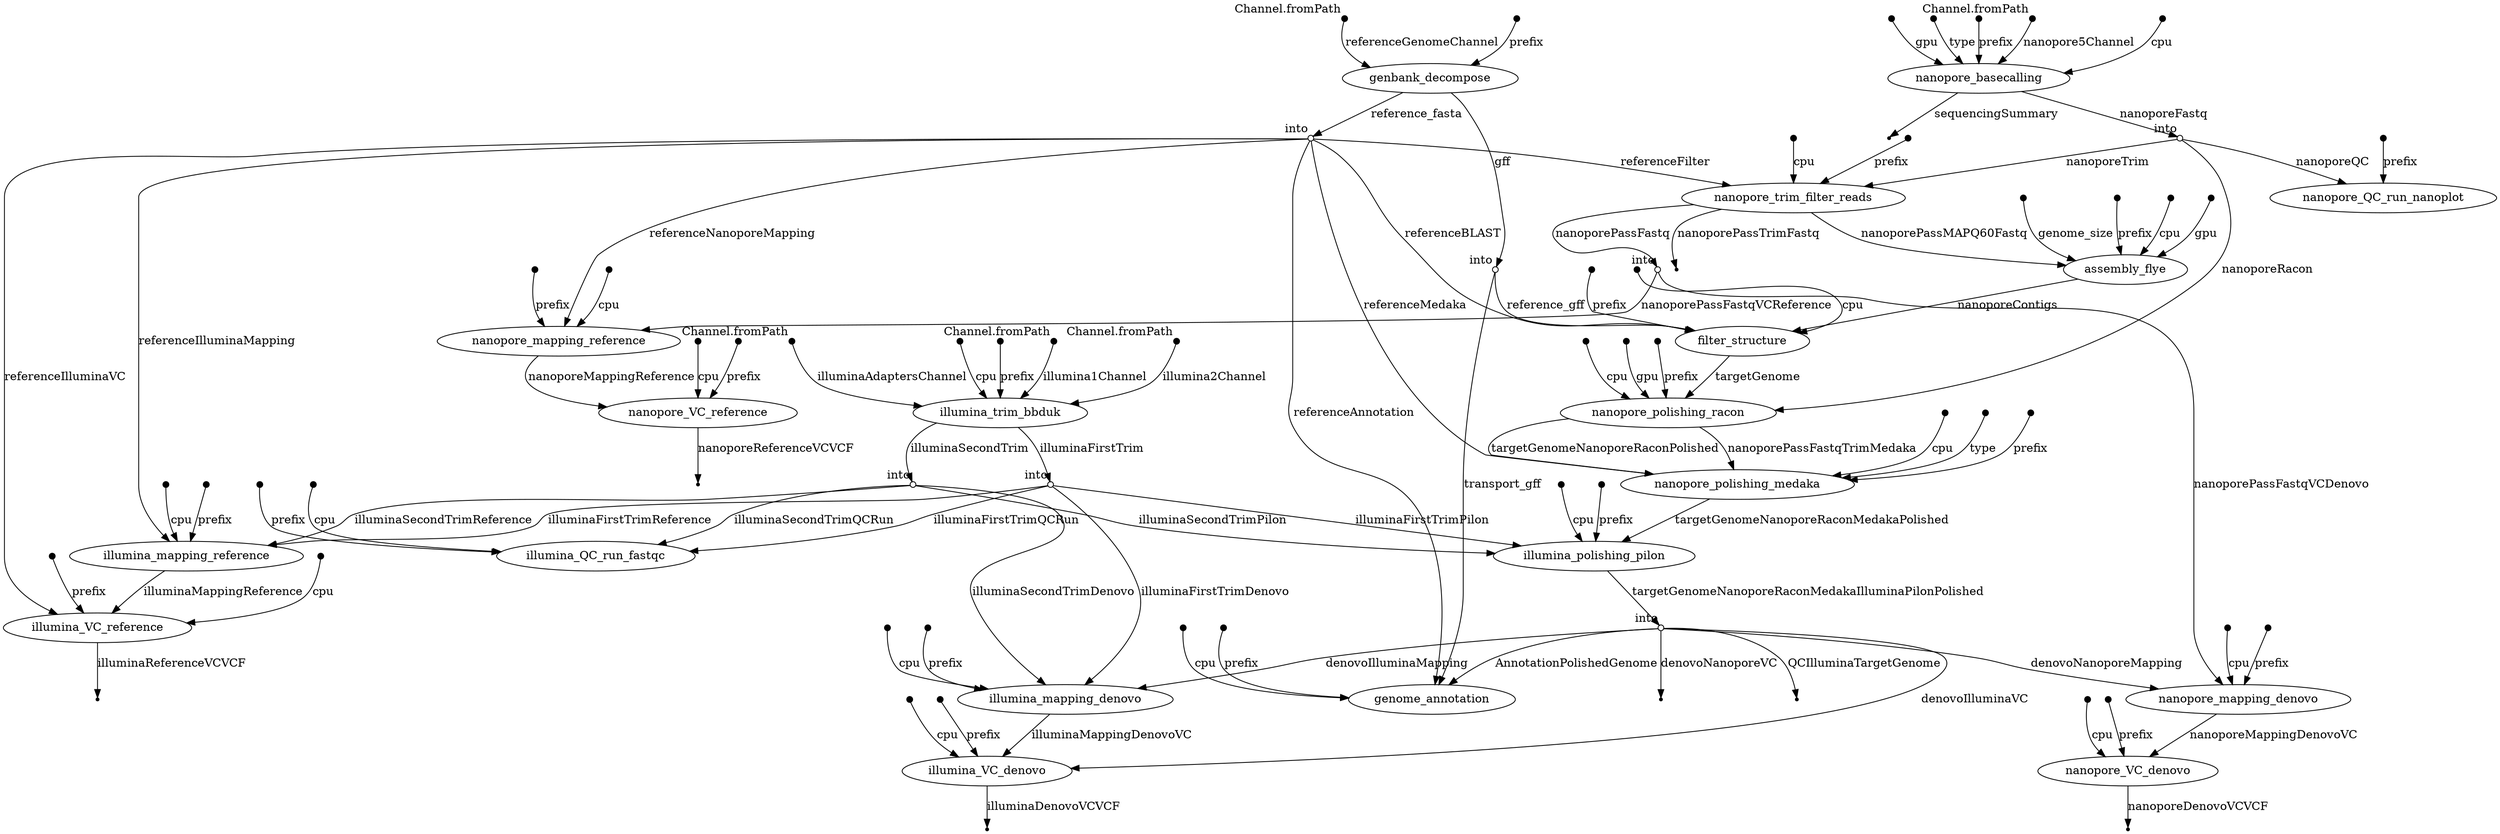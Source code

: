 digraph "dag" {
p0 [shape=point,label="",fixedsize=true,width=0.1,xlabel="Channel.fromPath"];
p13 [label="nanopore_basecalling"];
p0 -> p13 [label="nanopore5Channel"];

p1 [shape=point,label="",fixedsize=true,width=0.1,xlabel="Channel.fromPath"];
p25 [label="illumina_trim_bbduk"];
p1 -> p25 [label="illumina1Channel"];

p2 [shape=point,label="",fixedsize=true,width=0.1,xlabel="Channel.fromPath"];
p25 [label="illumina_trim_bbduk"];
p2 -> p25 [label="illumina2Channel"];

p3 [shape=point,label="",fixedsize=true,width=0.1,xlabel="Channel.fromPath"];
p25 [label="illumina_trim_bbduk"];
p3 -> p25 [label="illuminaAdaptersChannel"];

p4 [shape=point,label="",fixedsize=true,width=0.1,xlabel="Channel.fromPath"];
p6 [label="genbank_decompose"];
p4 -> p6 [label="referenceGenomeChannel"];

p5 [shape=point,label="",fixedsize=true,width=0.1];
p6 [label="genbank_decompose"];
p5 -> p6 [label="prefix"];

p6 [label="genbank_decompose"];
p7 [shape=circle,label="",fixedsize=true,width=0.1,xlabel="into"];
p6 -> p7 [label="reference_fasta"];

p6 [label="genbank_decompose"];
p8 [shape=circle,label="",fixedsize=true,width=0.1,xlabel="into"];
p6 -> p8 [label="gff"];

p7 [shape=circle,label="",fixedsize=true,width=0.1,xlabel="into"];
p38 [label="filter_structure"];
p7 -> p38 [label="referenceBLAST"];

p7 [shape=circle,label="",fixedsize=true,width=0.1,xlabel="into"];
p58 [label="illumina_mapping_reference"];
p7 -> p58 [label="referenceIlluminaMapping"];

p7 [shape=circle,label="",fixedsize=true,width=0.1,xlabel="into"];
p64 [label="illumina_VC_reference"];
p7 -> p64 [label="referenceIlluminaVC"];

p7 [shape=circle,label="",fixedsize=true,width=0.1,xlabel="into"];
p72 [label="nanopore_mapping_reference"];
p7 -> p72 [label="referenceNanoporeMapping"];

p7 [shape=circle,label="",fixedsize=true,width=0.1,xlabel="into"];
p20 [label="nanopore_trim_filter_reads"];
p7 -> p20 [label="referenceFilter"];

p7 [shape=circle,label="",fixedsize=true,width=0.1,xlabel="into"];
p55 [label="genome_annotation"];
p7 -> p55 [label="referenceAnnotation"];

p7 [shape=circle,label="",fixedsize=true,width=0.1,xlabel="into"];
p46 [label="nanopore_polishing_medaka"];
p7 -> p46 [label="referenceMedaka"];

p8 [shape=circle,label="",fixedsize=true,width=0.1,xlabel="into"];
p38 [label="filter_structure"];
p8 -> p38 [label="reference_gff"];

p8 [shape=circle,label="",fixedsize=true,width=0.1,xlabel="into"];
p55 [label="genome_annotation"];
p8 -> p55 [label="transport_gff"];

p9 [shape=point,label="",fixedsize=true,width=0.1];
p13 [label="nanopore_basecalling"];
p9 -> p13 [label="cpu"];

p10 [shape=point,label="",fixedsize=true,width=0.1];
p13 [label="nanopore_basecalling"];
p10 -> p13 [label="gpu"];

p11 [shape=point,label="",fixedsize=true,width=0.1];
p13 [label="nanopore_basecalling"];
p11 -> p13 [label="type"];

p12 [shape=point,label="",fixedsize=true,width=0.1];
p13 [label="nanopore_basecalling"];
p12 -> p13 [label="prefix"];

p13 [label="nanopore_basecalling"];
p15 [shape=circle,label="",fixedsize=true,width=0.1,xlabel="into"];
p13 -> p15 [label="nanoporeFastq"];

p13 [label="nanopore_basecalling"];
p14 [shape=point];
p13 -> p14 [label="sequencingSummary"];

p15 [shape=circle,label="",fixedsize=true,width=0.1,xlabel="into"];
p17 [label="nanopore_QC_run_nanoplot"];
p15 -> p17 [label="nanoporeQC"];

p15 [shape=circle,label="",fixedsize=true,width=0.1,xlabel="into"];
p20 [label="nanopore_trim_filter_reads"];
p15 -> p20 [label="nanoporeTrim"];

p15 [shape=circle,label="",fixedsize=true,width=0.1,xlabel="into"];
p42 [label="nanopore_polishing_racon"];
p15 -> p42 [label="nanoporeRacon"];

p16 [shape=point,label="",fixedsize=true,width=0.1];
p17 [label="nanopore_QC_run_nanoplot"];
p16 -> p17 [label="prefix"];

p18 [shape=point,label="",fixedsize=true,width=0.1];
p20 [label="nanopore_trim_filter_reads"];
p18 -> p20 [label="prefix"];

p19 [shape=point,label="",fixedsize=true,width=0.1];
p20 [label="nanopore_trim_filter_reads"];
p19 -> p20 [label="cpu"];

p20 [label="nanopore_trim_filter_reads"];
p21 [shape=point];
p20 -> p21 [label="nanoporePassTrimFastq"];

p20 [label="nanopore_trim_filter_reads"];
p35 [label="assembly_flye"];
p20 -> p35 [label="nanoporePassMAPQ60Fastq"];

p20 [label="nanopore_trim_filter_reads"];
p22 [shape=circle,label="",fixedsize=true,width=0.1,xlabel="into"];
p20 -> p22 [label="nanoporePassFastq"];

p22 [shape=circle,label="",fixedsize=true,width=0.1,xlabel="into"];
p72 [label="nanopore_mapping_reference"];
p22 -> p72 [label="nanoporePassFastqVCReference"];

p22 [shape=circle,label="",fixedsize=true,width=0.1,xlabel="into"];
p75 [label="nanopore_mapping_denovo"];
p22 -> p75 [label="nanoporePassFastqVCDenovo"];

p23 [shape=point,label="",fixedsize=true,width=0.1];
p25 [label="illumina_trim_bbduk"];
p23 -> p25 [label="cpu"];

p24 [shape=point,label="",fixedsize=true,width=0.1];
p25 [label="illumina_trim_bbduk"];
p24 -> p25 [label="prefix"];

p25 [label="illumina_trim_bbduk"];
p26 [shape=circle,label="",fixedsize=true,width=0.1,xlabel="into"];
p25 -> p26 [label="illuminaFirstTrim"];

p25 [label="illumina_trim_bbduk"];
p27 [shape=circle,label="",fixedsize=true,width=0.1,xlabel="into"];
p25 -> p27 [label="illuminaSecondTrim"];

p26 [shape=circle,label="",fixedsize=true,width=0.1,xlabel="into"];
p49 [label="illumina_polishing_pilon"];
p26 -> p49 [label="illuminaFirstTrimPilon"];

p26 [shape=circle,label="",fixedsize=true,width=0.1,xlabel="into"];
p58 [label="illumina_mapping_reference"];
p26 -> p58 [label="illuminaFirstTrimReference"];

p26 [shape=circle,label="",fixedsize=true,width=0.1,xlabel="into"];
p61 [label="illumina_mapping_denovo"];
p26 -> p61 [label="illuminaFirstTrimDenovo"];

p26 [shape=circle,label="",fixedsize=true,width=0.1,xlabel="into"];
p30 [label="illumina_QC_run_fastqc"];
p26 -> p30 [label="illuminaFirstTrimQCRun"];

p27 [shape=circle,label="",fixedsize=true,width=0.1,xlabel="into"];
p49 [label="illumina_polishing_pilon"];
p27 -> p49 [label="illuminaSecondTrimPilon"];

p27 [shape=circle,label="",fixedsize=true,width=0.1,xlabel="into"];
p58 [label="illumina_mapping_reference"];
p27 -> p58 [label="illuminaSecondTrimReference"];

p27 [shape=circle,label="",fixedsize=true,width=0.1,xlabel="into"];
p61 [label="illumina_mapping_denovo"];
p27 -> p61 [label="illuminaSecondTrimDenovo"];

p27 [shape=circle,label="",fixedsize=true,width=0.1,xlabel="into"];
p30 [label="illumina_QC_run_fastqc"];
p27 -> p30 [label="illuminaSecondTrimQCRun"];

p28 [shape=point,label="",fixedsize=true,width=0.1];
p30 [label="illumina_QC_run_fastqc"];
p28 -> p30 [label="prefix"];

p29 [shape=point,label="",fixedsize=true,width=0.1];
p30 [label="illumina_QC_run_fastqc"];
p29 -> p30 [label="cpu"];

p31 [shape=point,label="",fixedsize=true,width=0.1];
p35 [label="assembly_flye"];
p31 -> p35 [label="prefix"];

p32 [shape=point,label="",fixedsize=true,width=0.1];
p35 [label="assembly_flye"];
p32 -> p35 [label="cpu"];

p33 [shape=point,label="",fixedsize=true,width=0.1];
p35 [label="assembly_flye"];
p33 -> p35 [label="gpu"];

p34 [shape=point,label="",fixedsize=true,width=0.1];
p35 [label="assembly_flye"];
p34 -> p35 [label="genome_size"];

p35 [label="assembly_flye"];
p38 [label="filter_structure"];
p35 -> p38 [label="nanoporeContigs"];

p36 [shape=point,label="",fixedsize=true,width=0.1];
p38 [label="filter_structure"];
p36 -> p38 [label="cpu"];

p37 [shape=point,label="",fixedsize=true,width=0.1];
p38 [label="filter_structure"];
p37 -> p38 [label="prefix"];

p38 [label="filter_structure"];
p42 [label="nanopore_polishing_racon"];
p38 -> p42 [label="targetGenome"];

p39 [shape=point,label="",fixedsize=true,width=0.1];
p42 [label="nanopore_polishing_racon"];
p39 -> p42 [label="cpu"];

p40 [shape=point,label="",fixedsize=true,width=0.1];
p42 [label="nanopore_polishing_racon"];
p40 -> p42 [label="gpu"];

p41 [shape=point,label="",fixedsize=true,width=0.1];
p42 [label="nanopore_polishing_racon"];
p41 -> p42 [label="prefix"];

p42 [label="nanopore_polishing_racon"];
p46 [label="nanopore_polishing_medaka"];
p42 -> p46 [label="targetGenomeNanoporeRaconPolished"];

p42 [label="nanopore_polishing_racon"];
p46 [label="nanopore_polishing_medaka"];
p42 -> p46 [label="nanoporePassFastqTrimMedaka"];

p43 [shape=point,label="",fixedsize=true,width=0.1];
p46 [label="nanopore_polishing_medaka"];
p43 -> p46 [label="cpu"];

p44 [shape=point,label="",fixedsize=true,width=0.1];
p46 [label="nanopore_polishing_medaka"];
p44 -> p46 [label="type"];

p45 [shape=point,label="",fixedsize=true,width=0.1];
p46 [label="nanopore_polishing_medaka"];
p45 -> p46 [label="prefix"];

p46 [label="nanopore_polishing_medaka"];
p49 [label="illumina_polishing_pilon"];
p46 -> p49 [label="targetGenomeNanoporeRaconMedakaPolished"];

p47 [shape=point,label="",fixedsize=true,width=0.1];
p49 [label="illumina_polishing_pilon"];
p47 -> p49 [label="cpu"];

p48 [shape=point,label="",fixedsize=true,width=0.1];
p49 [label="illumina_polishing_pilon"];
p48 -> p49 [label="prefix"];

p49 [label="illumina_polishing_pilon"];
p50 [shape=circle,label="",fixedsize=true,width=0.1,xlabel="into"];
p49 -> p50 [label="targetGenomeNanoporeRaconMedakaIlluminaPilonPolished"];

p50 [shape=circle,label="",fixedsize=true,width=0.1,xlabel="into"];
p61 [label="illumina_mapping_denovo"];
p50 -> p61 [label="denovoIlluminaMapping"];

p50 [shape=circle,label="",fixedsize=true,width=0.1,xlabel="into"];
p68 [label="illumina_VC_denovo"];
p50 -> p68 [label="denovoIlluminaVC"];

p50 [shape=circle,label="",fixedsize=true,width=0.1,xlabel="into"];
p75 [label="nanopore_mapping_denovo"];
p50 -> p75 [label="denovoNanoporeMapping"];

p50 [shape=circle,label="",fixedsize=true,width=0.1,xlabel="into"];
p52 [shape=point];
p50 -> p52 [label="denovoNanoporeVC"];

p50 [shape=circle,label="",fixedsize=true,width=0.1,xlabel="into"];
p51 [shape=point];
p50 -> p51 [label="QCIlluminaTargetGenome"];

p50 [shape=circle,label="",fixedsize=true,width=0.1,xlabel="into"];
p55 [label="genome_annotation"];
p50 -> p55 [label="AnnotationPolishedGenome"];

p53 [shape=point,label="",fixedsize=true,width=0.1];
p55 [label="genome_annotation"];
p53 -> p55 [label="cpu"];

p54 [shape=point,label="",fixedsize=true,width=0.1];
p55 [label="genome_annotation"];
p54 -> p55 [label="prefix"];

p56 [shape=point,label="",fixedsize=true,width=0.1];
p58 [label="illumina_mapping_reference"];
p56 -> p58 [label="cpu"];

p57 [shape=point,label="",fixedsize=true,width=0.1];
p58 [label="illumina_mapping_reference"];
p57 -> p58 [label="prefix"];

p58 [label="illumina_mapping_reference"];
p64 [label="illumina_VC_reference"];
p58 -> p64 [label="illuminaMappingReference"];

p59 [shape=point,label="",fixedsize=true,width=0.1];
p61 [label="illumina_mapping_denovo"];
p59 -> p61 [label="cpu"];

p60 [shape=point,label="",fixedsize=true,width=0.1];
p61 [label="illumina_mapping_denovo"];
p60 -> p61 [label="prefix"];

p61 [label="illumina_mapping_denovo"];
p68 [label="illumina_VC_denovo"];
p61 -> p68 [label="illuminaMappingDenovoVC"];

p62 [shape=point,label="",fixedsize=true,width=0.1];
p64 [label="illumina_VC_reference"];
p62 -> p64 [label="cpu"];

p63 [shape=point,label="",fixedsize=true,width=0.1];
p64 [label="illumina_VC_reference"];
p63 -> p64 [label="prefix"];

p64 [label="illumina_VC_reference"];
p65 [shape=point];
p64 -> p65 [label="illuminaReferenceVCVCF"];

p66 [shape=point,label="",fixedsize=true,width=0.1];
p68 [label="illumina_VC_denovo"];
p66 -> p68 [label="cpu"];

p67 [shape=point,label="",fixedsize=true,width=0.1];
p68 [label="illumina_VC_denovo"];
p67 -> p68 [label="prefix"];

p68 [label="illumina_VC_denovo"];
p69 [shape=point];
p68 -> p69 [label="illuminaDenovoVCVCF"];

p70 [shape=point,label="",fixedsize=true,width=0.1];
p72 [label="nanopore_mapping_reference"];
p70 -> p72 [label="cpu"];

p71 [shape=point,label="",fixedsize=true,width=0.1];
p72 [label="nanopore_mapping_reference"];
p71 -> p72 [label="prefix"];

p72 [label="nanopore_mapping_reference"];
p78 [label="nanopore_VC_reference"];
p72 -> p78 [label="nanoporeMappingReference"];

p73 [shape=point,label="",fixedsize=true,width=0.1];
p75 [label="nanopore_mapping_denovo"];
p73 -> p75 [label="cpu"];

p74 [shape=point,label="",fixedsize=true,width=0.1];
p75 [label="nanopore_mapping_denovo"];
p74 -> p75 [label="prefix"];

p75 [label="nanopore_mapping_denovo"];
p82 [label="nanopore_VC_denovo"];
p75 -> p82 [label="nanoporeMappingDenovoVC"];

p76 [shape=point,label="",fixedsize=true,width=0.1];
p78 [label="nanopore_VC_reference"];
p76 -> p78 [label="cpu"];

p77 [shape=point,label="",fixedsize=true,width=0.1];
p78 [label="nanopore_VC_reference"];
p77 -> p78 [label="prefix"];

p78 [label="nanopore_VC_reference"];
p79 [shape=point];
p78 -> p79 [label="nanoporeReferenceVCVCF"];

p80 [shape=point,label="",fixedsize=true,width=0.1];
p82 [label="nanopore_VC_denovo"];
p80 -> p82 [label="cpu"];

p81 [shape=point,label="",fixedsize=true,width=0.1];
p82 [label="nanopore_VC_denovo"];
p81 -> p82 [label="prefix"];

p82 [label="nanopore_VC_denovo"];
p83 [shape=point];
p82 -> p83 [label="nanoporeDenovoVCVCF"];

}
